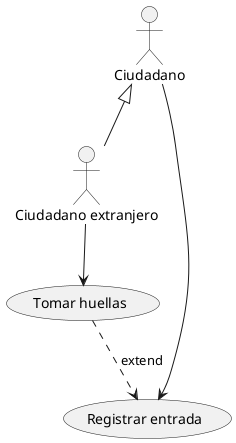 @startuml

:Ciudadano: as c1
:Ciudadano extranjero: as c2

c1 <|-- c2

(Registrar entrada) as r1
(Tomar huellas) as t1

c1 --> r1

c2 --> t1

t1 ..> r1 : extend



@enduml